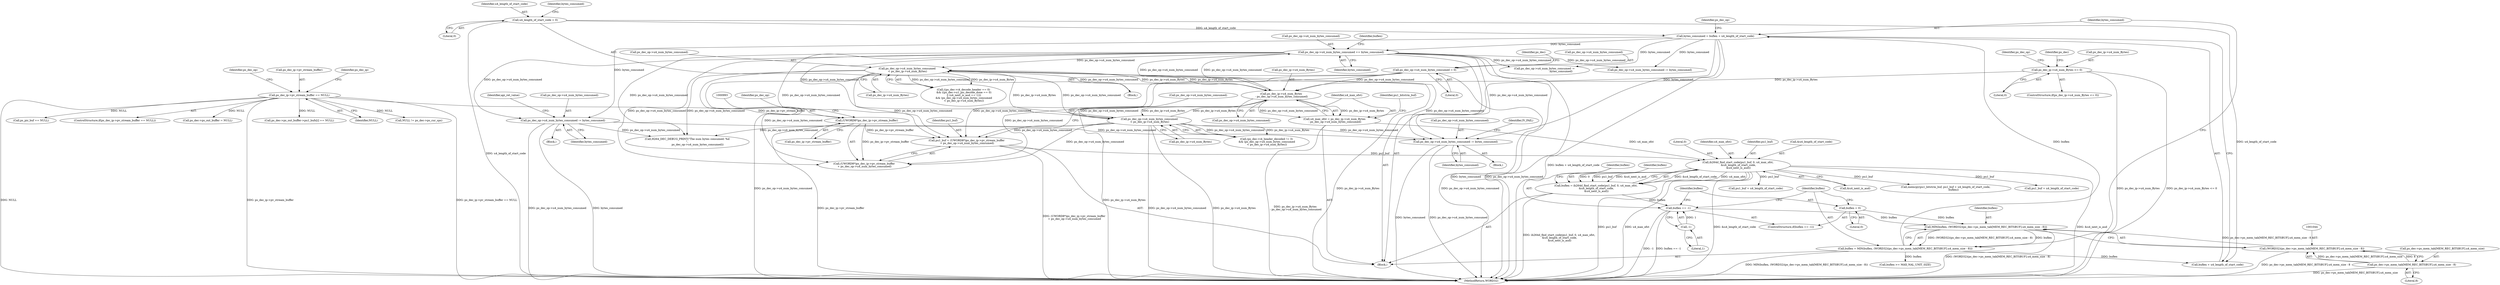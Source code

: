 digraph "0_Android_494561291a503840f385fbcd11d9bc5f4dc502b8@pointer" {
"1001624" [label="(Call,ps_dec_op->u4_num_bytes_consumed -= bytes_consumed)"];
"1001054" [label="(Call,bytes_consumed = buflen + u4_length_of_start_code)"];
"1001039" [label="(Call,buflen = MIN(buflen, (WORD32)(ps_dec->ps_mem_tab[MEM_REC_BITSBUF].u4_mem_size - 8)))"];
"1001041" [label="(Call,MIN(buflen, (WORD32)(ps_dec->ps_mem_tab[MEM_REC_BITSBUF].u4_mem_size - 8)))"];
"1001032" [label="(Call,buflen == -1)"];
"1001021" [label="(Call,buflen = ih264d_find_start_code(pu1_buf, 0, u4_max_ofst,\n &u4_length_of_start_code,\n &u4_next_is_aud))"];
"1001023" [label="(Call,ih264d_find_start_code(pu1_buf, 0, u4_max_ofst,\n &u4_length_of_start_code,\n &u4_next_is_aud))"];
"1000989" [label="(Call,pu1_buf = (UWORD8*)ps_dec_ip->pv_stream_buffer\n + ps_dec_op->u4_num_bytes_consumed)"];
"1000992" [label="(Call,(UWORD8*)ps_dec_ip->pv_stream_buffer)"];
"1000267" [label="(Call,ps_dec_ip->pv_stream_buffer == NULL)"];
"1001461" [label="(Call,ps_dec_op->u4_num_bytes_consumed\n < ps_dec_ip->u4_num_Bytes)"];
"1001436" [label="(Call,ps_dec_op->u4_num_bytes_consumed\n < ps_dec_ip->u4_num_Bytes)"];
"1001059" [label="(Call,ps_dec_op->u4_num_bytes_consumed += bytes_consumed)"];
"1001002" [label="(Call,ps_dec_ip->u4_num_Bytes\n - ps_dec_op->u4_num_bytes_consumed)"];
"1000288" [label="(Call,ps_dec_ip->u4_num_Bytes <= 0)"];
"1000313" [label="(Call,ps_dec_op->u4_num_bytes_consumed = 0)"];
"1001000" [label="(Call,u4_max_ofst = ps_dec_ip->u4_num_Bytes\n - ps_dec_op->u4_num_bytes_consumed)"];
"1001034" [label="(Call,-1)"];
"1001036" [label="(Call,buflen = 0)"];
"1001043" [label="(Call,(WORD32)(ps_dec->ps_mem_tab[MEM_REC_BITSBUF].u4_mem_size - 8))"];
"1001045" [label="(Call,ps_dec->ps_mem_tab[MEM_REC_BITSBUF].u4_mem_size - 8)"];
"1000173" [label="(Call,u4_length_of_start_code = 0)"];
"1001358" [label="(Call,ps_dec_op->u4_num_bytes_consumed -= bytes_consumed)"];
"1001628" [label="(Identifier,bytes_consumed)"];
"1000275" [label="(Identifier,ps_dec_op)"];
"1001053" [label="(Literal,8)"];
"1001031" [label="(ControlStructure,if(buflen == -1))"];
"1001630" [label="(Identifier,IV_FAIL)"];
"1001027" [label="(Call,&u4_length_of_start_code)"];
"1001445" [label="(Call,((ps_dec->i4_decode_header == 0)\n && ((ps_dec->u1_pic_decode_done == 0)\n || (u4_next_is_aud == 1)))\n && (ps_dec_op->u4_num_bytes_consumed\n < ps_dec_ip->u4_num_Bytes))"];
"1001462" [label="(Call,ps_dec_op->u4_num_bytes_consumed)"];
"1001003" [label="(Call,ps_dec_ip->u4_num_Bytes)"];
"1001006" [label="(Call,ps_dec_op->u4_num_bytes_consumed)"];
"1001147" [label="(Call,pu1_buf + u4_length_of_start_code)"];
"1000994" [label="(Call,ps_dec_ip->pv_stream_buffer)"];
"1000175" [label="(Literal,0)"];
"1000268" [label="(Call,ps_dec_ip->pv_stream_buffer)"];
"1001430" [label="(Call,(ps_dec->i4_header_decoded != 3)\n && (ps_dec_op->u4_num_bytes_consumed\n < ps_dec_ip->u4_num_Bytes))"];
"1001029" [label="(Call,&u4_next_is_aud)"];
"1001001" [label="(Identifier,u4_max_ofst)"];
"1001221" [label="(Call,memcpy(pu1_bitstrm_buf, pu1_buf + u4_length_of_start_code,\n                   buflen))"];
"1001023" [label="(Call,ih264d_find_start_code(pu1_buf, 0, u4_max_ofst,\n &u4_length_of_start_code,\n &u4_next_is_aud))"];
"1001010" [label="(Identifier,pu1_bitstrm_buf)"];
"1000991" [label="(Call,(UWORD8*)ps_dec_ip->pv_stream_buffer\n + ps_dec_op->u4_num_bytes_consumed)"];
"1000173" [label="(Call,u4_length_of_start_code = 0)"];
"1001357" [label="(Block,)"];
"1001623" [label="(Block,)"];
"1001440" [label="(Call,ps_dec_ip->u4_num_Bytes)"];
"1001066" [label="(Identifier,buflen)"];
"1001021" [label="(Call,buflen = ih264d_find_start_code(pu1_buf, 0, u4_max_ofst,\n &u4_length_of_start_code,\n &u4_next_is_aud))"];
"1001358" [label="(Call,ps_dec_op->u4_num_bytes_consumed -= bytes_consumed)"];
"1001060" [label="(Call,ps_dec_op->u4_num_bytes_consumed)"];
"1000418" [label="(Call,ps_dec->ps_out_buffer->pu1_bufs[i] == NULL)"];
"1001055" [label="(Identifier,bytes_consumed)"];
"1002143" [label="(Call,NULL != ps_dec->ps_cur_sps)"];
"1001033" [label="(Identifier,buflen)"];
"1000153" [label="(Block,)"];
"1000635" [label="(Call,ps_pic_buf == NULL)"];
"1000287" [label="(ControlStructure,if(ps_dec_ip->u4_num_Bytes <= 0))"];
"1001036" [label="(Call,buflen = 0)"];
"1001054" [label="(Call,bytes_consumed = buflen + u4_length_of_start_code)"];
"1001037" [label="(Identifier,buflen)"];
"1001002" [label="(Call,ps_dec_ip->u4_num_Bytes\n - ps_dec_op->u4_num_bytes_consumed)"];
"1001223" [label="(Call,pu1_buf + u4_length_of_start_code)"];
"1001039" [label="(Call,buflen = MIN(buflen, (WORD32)(ps_dec->ps_mem_tab[MEM_REC_BITSBUF].u4_mem_size - 8)))"];
"1001046" [label="(Call,ps_dec->ps_mem_tab[MEM_REC_BITSBUF].u4_mem_size)"];
"1001063" [label="(Identifier,bytes_consumed)"];
"1001625" [label="(Call,ps_dec_op->u4_num_bytes_consumed)"];
"1000267" [label="(Call,ps_dec_ip->pv_stream_buffer == NULL)"];
"1001624" [label="(Call,ps_dec_op->u4_num_bytes_consumed -= bytes_consumed)"];
"1001381" [label="(Call,ps_dec_op->u4_num_bytes_consumed -= bytes_consumed)"];
"1000314" [label="(Call,ps_dec_op->u4_num_bytes_consumed)"];
"1001061" [label="(Identifier,ps_dec_op)"];
"1001025" [label="(Literal,0)"];
"1001172" [label="(Call,ps_dec_op->u4_num_bytes_consumed -=\n                                        bytes_consumed)"];
"1000998" [label="(Identifier,ps_dec_op)"];
"1000292" [label="(Literal,0)"];
"1001364" [label="(Identifier,api_ret_value)"];
"1000266" [label="(ControlStructure,if(ps_dec_ip->pv_stream_buffer == NULL))"];
"1001362" [label="(Identifier,bytes_consumed)"];
"1000318" [label="(Call,ps_dec->ps_out_buffer = NULL)"];
"1000290" [label="(Identifier,ps_dec_ip)"];
"1001026" [label="(Identifier,u4_max_ofst)"];
"1001024" [label="(Identifier,pu1_buf)"];
"1000271" [label="(Identifier,NULL)"];
"1001045" [label="(Call,ps_dec->ps_mem_tab[MEM_REC_BITSBUF].u4_mem_size - 8)"];
"1000988" [label="(Block,)"];
"1000989" [label="(Call,pu1_buf = (UWORD8*)ps_dec_ip->pv_stream_buffer\n + ps_dec_op->u4_num_bytes_consumed)"];
"1000990" [label="(Identifier,pu1_buf)"];
"1001022" [label="(Identifier,buflen)"];
"1001056" [label="(Call,buflen + u4_length_of_start_code)"];
"1001041" [label="(Call,MIN(buflen, (WORD32)(ps_dec->ps_mem_tab[MEM_REC_BITSBUF].u4_mem_size - 8)))"];
"1000320" [label="(Identifier,ps_dec)"];
"1001000" [label="(Call,u4_max_ofst = ps_dec_ip->u4_num_Bytes\n - ps_dec_op->u4_num_bytes_consumed)"];
"1000992" [label="(Call,(UWORD8*)ps_dec_ip->pv_stream_buffer)"];
"1000288" [label="(Call,ps_dec_ip->u4_num_Bytes <= 0)"];
"1000289" [label="(Call,ps_dec_ip->u4_num_Bytes)"];
"1000313" [label="(Call,ps_dec_op->u4_num_bytes_consumed = 0)"];
"1001042" [label="(Identifier,buflen)"];
"1002185" [label="(MethodReturn,WORD32)"];
"1000296" [label="(Identifier,ps_dec_op)"];
"1000174" [label="(Identifier,u4_length_of_start_code)"];
"1001043" [label="(Call,(WORD32)(ps_dec->ps_mem_tab[MEM_REC_BITSBUF].u4_mem_size - 8))"];
"1001040" [label="(Identifier,buflen)"];
"1002178" [label="(Call,H264_DEC_DEBUG_PRINT(\"The num bytes consumed: %d\n\",\n                         ps_dec_op->u4_num_bytes_consumed))"];
"1001065" [label="(Call,buflen >= MAX_NAL_UNIT_SIZE)"];
"1000178" [label="(Identifier,bytes_consumed)"];
"1001059" [label="(Call,ps_dec_op->u4_num_bytes_consumed += bytes_consumed)"];
"1001038" [label="(Literal,0)"];
"1001436" [label="(Call,ps_dec_op->u4_num_bytes_consumed\n < ps_dec_ip->u4_num_Bytes)"];
"1001359" [label="(Call,ps_dec_op->u4_num_bytes_consumed)"];
"1001437" [label="(Call,ps_dec_op->u4_num_bytes_consumed)"];
"1000317" [label="(Literal,0)"];
"1001461" [label="(Call,ps_dec_op->u4_num_bytes_consumed\n < ps_dec_ip->u4_num_Bytes)"];
"1001034" [label="(Call,-1)"];
"1001465" [label="(Call,ps_dec_ip->u4_num_Bytes)"];
"1001032" [label="(Call,buflen == -1)"];
"1001035" [label="(Literal,1)"];
"1000310" [label="(Identifier,ps_dec)"];
"1001624" -> "1001623"  [label="AST: "];
"1001624" -> "1001628"  [label="CFG: "];
"1001625" -> "1001624"  [label="AST: "];
"1001628" -> "1001624"  [label="AST: "];
"1001630" -> "1001624"  [label="CFG: "];
"1001624" -> "1002185"  [label="DDG: bytes_consumed"];
"1001624" -> "1002185"  [label="DDG: ps_dec_op->u4_num_bytes_consumed"];
"1001054" -> "1001624"  [label="DDG: bytes_consumed"];
"1001461" -> "1001624"  [label="DDG: ps_dec_op->u4_num_bytes_consumed"];
"1001436" -> "1001624"  [label="DDG: ps_dec_op->u4_num_bytes_consumed"];
"1001358" -> "1001624"  [label="DDG: ps_dec_op->u4_num_bytes_consumed"];
"1001059" -> "1001624"  [label="DDG: ps_dec_op->u4_num_bytes_consumed"];
"1001054" -> "1000988"  [label="AST: "];
"1001054" -> "1001056"  [label="CFG: "];
"1001055" -> "1001054"  [label="AST: "];
"1001056" -> "1001054"  [label="AST: "];
"1001061" -> "1001054"  [label="CFG: "];
"1001054" -> "1002185"  [label="DDG: buflen + u4_length_of_start_code"];
"1001039" -> "1001054"  [label="DDG: buflen"];
"1000173" -> "1001054"  [label="DDG: u4_length_of_start_code"];
"1001054" -> "1001059"  [label="DDG: bytes_consumed"];
"1001054" -> "1001172"  [label="DDG: bytes_consumed"];
"1001054" -> "1001358"  [label="DDG: bytes_consumed"];
"1001054" -> "1001381"  [label="DDG: bytes_consumed"];
"1001039" -> "1000988"  [label="AST: "];
"1001039" -> "1001041"  [label="CFG: "];
"1001040" -> "1001039"  [label="AST: "];
"1001041" -> "1001039"  [label="AST: "];
"1001055" -> "1001039"  [label="CFG: "];
"1001039" -> "1002185"  [label="DDG: MIN(buflen, (WORD32)(ps_dec->ps_mem_tab[MEM_REC_BITSBUF].u4_mem_size - 8))"];
"1001041" -> "1001039"  [label="DDG: buflen"];
"1001041" -> "1001039"  [label="DDG: (WORD32)(ps_dec->ps_mem_tab[MEM_REC_BITSBUF].u4_mem_size - 8)"];
"1001039" -> "1001056"  [label="DDG: buflen"];
"1001039" -> "1001065"  [label="DDG: buflen"];
"1001041" -> "1001043"  [label="CFG: "];
"1001042" -> "1001041"  [label="AST: "];
"1001043" -> "1001041"  [label="AST: "];
"1001041" -> "1002185"  [label="DDG: (WORD32)(ps_dec->ps_mem_tab[MEM_REC_BITSBUF].u4_mem_size - 8)"];
"1001032" -> "1001041"  [label="DDG: buflen"];
"1001036" -> "1001041"  [label="DDG: buflen"];
"1001043" -> "1001041"  [label="DDG: ps_dec->ps_mem_tab[MEM_REC_BITSBUF].u4_mem_size - 8"];
"1001032" -> "1001031"  [label="AST: "];
"1001032" -> "1001034"  [label="CFG: "];
"1001033" -> "1001032"  [label="AST: "];
"1001034" -> "1001032"  [label="AST: "];
"1001037" -> "1001032"  [label="CFG: "];
"1001040" -> "1001032"  [label="CFG: "];
"1001032" -> "1002185"  [label="DDG: buflen == -1"];
"1001032" -> "1002185"  [label="DDG: -1"];
"1001021" -> "1001032"  [label="DDG: buflen"];
"1001034" -> "1001032"  [label="DDG: 1"];
"1001021" -> "1000988"  [label="AST: "];
"1001021" -> "1001023"  [label="CFG: "];
"1001022" -> "1001021"  [label="AST: "];
"1001023" -> "1001021"  [label="AST: "];
"1001033" -> "1001021"  [label="CFG: "];
"1001021" -> "1002185"  [label="DDG: ih264d_find_start_code(pu1_buf, 0, u4_max_ofst,\n &u4_length_of_start_code,\n &u4_next_is_aud)"];
"1001023" -> "1001021"  [label="DDG: &u4_length_of_start_code"];
"1001023" -> "1001021"  [label="DDG: u4_max_ofst"];
"1001023" -> "1001021"  [label="DDG: 0"];
"1001023" -> "1001021"  [label="DDG: pu1_buf"];
"1001023" -> "1001021"  [label="DDG: &u4_next_is_aud"];
"1001023" -> "1001029"  [label="CFG: "];
"1001024" -> "1001023"  [label="AST: "];
"1001025" -> "1001023"  [label="AST: "];
"1001026" -> "1001023"  [label="AST: "];
"1001027" -> "1001023"  [label="AST: "];
"1001029" -> "1001023"  [label="AST: "];
"1001023" -> "1002185"  [label="DDG: pu1_buf"];
"1001023" -> "1002185"  [label="DDG: u4_max_ofst"];
"1001023" -> "1002185"  [label="DDG: &u4_length_of_start_code"];
"1001023" -> "1002185"  [label="DDG: &u4_next_is_aud"];
"1000989" -> "1001023"  [label="DDG: pu1_buf"];
"1001000" -> "1001023"  [label="DDG: u4_max_ofst"];
"1001023" -> "1001147"  [label="DDG: pu1_buf"];
"1001023" -> "1001221"  [label="DDG: pu1_buf"];
"1001023" -> "1001223"  [label="DDG: pu1_buf"];
"1000989" -> "1000988"  [label="AST: "];
"1000989" -> "1000991"  [label="CFG: "];
"1000990" -> "1000989"  [label="AST: "];
"1000991" -> "1000989"  [label="AST: "];
"1001001" -> "1000989"  [label="CFG: "];
"1000989" -> "1002185"  [label="DDG: (UWORD8*)ps_dec_ip->pv_stream_buffer\n + ps_dec_op->u4_num_bytes_consumed"];
"1000992" -> "1000989"  [label="DDG: ps_dec_ip->pv_stream_buffer"];
"1001461" -> "1000989"  [label="DDG: ps_dec_op->u4_num_bytes_consumed"];
"1001436" -> "1000989"  [label="DDG: ps_dec_op->u4_num_bytes_consumed"];
"1001059" -> "1000989"  [label="DDG: ps_dec_op->u4_num_bytes_consumed"];
"1000313" -> "1000989"  [label="DDG: ps_dec_op->u4_num_bytes_consumed"];
"1000992" -> "1000991"  [label="AST: "];
"1000992" -> "1000994"  [label="CFG: "];
"1000993" -> "1000992"  [label="AST: "];
"1000994" -> "1000992"  [label="AST: "];
"1000998" -> "1000992"  [label="CFG: "];
"1000992" -> "1002185"  [label="DDG: ps_dec_ip->pv_stream_buffer"];
"1000992" -> "1000991"  [label="DDG: ps_dec_ip->pv_stream_buffer"];
"1000267" -> "1000992"  [label="DDG: ps_dec_ip->pv_stream_buffer"];
"1000267" -> "1000266"  [label="AST: "];
"1000267" -> "1000271"  [label="CFG: "];
"1000268" -> "1000267"  [label="AST: "];
"1000271" -> "1000267"  [label="AST: "];
"1000275" -> "1000267"  [label="CFG: "];
"1000290" -> "1000267"  [label="CFG: "];
"1000267" -> "1002185"  [label="DDG: ps_dec_ip->pv_stream_buffer"];
"1000267" -> "1002185"  [label="DDG: ps_dec_ip->pv_stream_buffer == NULL"];
"1000267" -> "1002185"  [label="DDG: NULL"];
"1000267" -> "1000318"  [label="DDG: NULL"];
"1000267" -> "1000418"  [label="DDG: NULL"];
"1000267" -> "1000635"  [label="DDG: NULL"];
"1000267" -> "1002143"  [label="DDG: NULL"];
"1001461" -> "1001445"  [label="AST: "];
"1001461" -> "1001465"  [label="CFG: "];
"1001462" -> "1001461"  [label="AST: "];
"1001465" -> "1001461"  [label="AST: "];
"1001445" -> "1001461"  [label="CFG: "];
"1001461" -> "1002185"  [label="DDG: ps_dec_op->u4_num_bytes_consumed"];
"1001461" -> "1002185"  [label="DDG: ps_dec_ip->u4_num_Bytes"];
"1001461" -> "1000991"  [label="DDG: ps_dec_op->u4_num_bytes_consumed"];
"1001461" -> "1001002"  [label="DDG: ps_dec_ip->u4_num_Bytes"];
"1001461" -> "1001002"  [label="DDG: ps_dec_op->u4_num_bytes_consumed"];
"1001461" -> "1001445"  [label="DDG: ps_dec_op->u4_num_bytes_consumed"];
"1001461" -> "1001445"  [label="DDG: ps_dec_ip->u4_num_Bytes"];
"1001436" -> "1001461"  [label="DDG: ps_dec_op->u4_num_bytes_consumed"];
"1001436" -> "1001461"  [label="DDG: ps_dec_ip->u4_num_Bytes"];
"1001059" -> "1001461"  [label="DDG: ps_dec_op->u4_num_bytes_consumed"];
"1001002" -> "1001461"  [label="DDG: ps_dec_ip->u4_num_Bytes"];
"1001461" -> "1002178"  [label="DDG: ps_dec_op->u4_num_bytes_consumed"];
"1001436" -> "1001430"  [label="AST: "];
"1001436" -> "1001440"  [label="CFG: "];
"1001437" -> "1001436"  [label="AST: "];
"1001440" -> "1001436"  [label="AST: "];
"1001430" -> "1001436"  [label="CFG: "];
"1001436" -> "1002185"  [label="DDG: ps_dec_ip->u4_num_Bytes"];
"1001436" -> "1002185"  [label="DDG: ps_dec_op->u4_num_bytes_consumed"];
"1001436" -> "1000991"  [label="DDG: ps_dec_op->u4_num_bytes_consumed"];
"1001436" -> "1001002"  [label="DDG: ps_dec_ip->u4_num_Bytes"];
"1001436" -> "1001002"  [label="DDG: ps_dec_op->u4_num_bytes_consumed"];
"1001436" -> "1001430"  [label="DDG: ps_dec_op->u4_num_bytes_consumed"];
"1001436" -> "1001430"  [label="DDG: ps_dec_ip->u4_num_Bytes"];
"1001059" -> "1001436"  [label="DDG: ps_dec_op->u4_num_bytes_consumed"];
"1001002" -> "1001436"  [label="DDG: ps_dec_ip->u4_num_Bytes"];
"1001436" -> "1002178"  [label="DDG: ps_dec_op->u4_num_bytes_consumed"];
"1001059" -> "1000988"  [label="AST: "];
"1001059" -> "1001063"  [label="CFG: "];
"1001060" -> "1001059"  [label="AST: "];
"1001063" -> "1001059"  [label="AST: "];
"1001066" -> "1001059"  [label="CFG: "];
"1001059" -> "1002185"  [label="DDG: bytes_consumed"];
"1001059" -> "1002185"  [label="DDG: ps_dec_op->u4_num_bytes_consumed"];
"1001059" -> "1000991"  [label="DDG: ps_dec_op->u4_num_bytes_consumed"];
"1001059" -> "1001002"  [label="DDG: ps_dec_op->u4_num_bytes_consumed"];
"1001002" -> "1001059"  [label="DDG: ps_dec_op->u4_num_bytes_consumed"];
"1001059" -> "1001172"  [label="DDG: ps_dec_op->u4_num_bytes_consumed"];
"1001059" -> "1001358"  [label="DDG: ps_dec_op->u4_num_bytes_consumed"];
"1001059" -> "1001381"  [label="DDG: ps_dec_op->u4_num_bytes_consumed"];
"1001059" -> "1002178"  [label="DDG: ps_dec_op->u4_num_bytes_consumed"];
"1001002" -> "1001000"  [label="AST: "];
"1001002" -> "1001006"  [label="CFG: "];
"1001003" -> "1001002"  [label="AST: "];
"1001006" -> "1001002"  [label="AST: "];
"1001000" -> "1001002"  [label="CFG: "];
"1001002" -> "1002185"  [label="DDG: ps_dec_ip->u4_num_Bytes"];
"1001002" -> "1001000"  [label="DDG: ps_dec_ip->u4_num_Bytes"];
"1001002" -> "1001000"  [label="DDG: ps_dec_op->u4_num_bytes_consumed"];
"1000288" -> "1001002"  [label="DDG: ps_dec_ip->u4_num_Bytes"];
"1000313" -> "1001002"  [label="DDG: ps_dec_op->u4_num_bytes_consumed"];
"1000288" -> "1000287"  [label="AST: "];
"1000288" -> "1000292"  [label="CFG: "];
"1000289" -> "1000288"  [label="AST: "];
"1000292" -> "1000288"  [label="AST: "];
"1000296" -> "1000288"  [label="CFG: "];
"1000310" -> "1000288"  [label="CFG: "];
"1000288" -> "1002185"  [label="DDG: ps_dec_ip->u4_num_Bytes"];
"1000288" -> "1002185"  [label="DDG: ps_dec_ip->u4_num_Bytes <= 0"];
"1000313" -> "1000153"  [label="AST: "];
"1000313" -> "1000317"  [label="CFG: "];
"1000314" -> "1000313"  [label="AST: "];
"1000317" -> "1000313"  [label="AST: "];
"1000320" -> "1000313"  [label="CFG: "];
"1000313" -> "1002185"  [label="DDG: ps_dec_op->u4_num_bytes_consumed"];
"1000313" -> "1000991"  [label="DDG: ps_dec_op->u4_num_bytes_consumed"];
"1001000" -> "1000988"  [label="AST: "];
"1001001" -> "1001000"  [label="AST: "];
"1001010" -> "1001000"  [label="CFG: "];
"1001000" -> "1002185"  [label="DDG: ps_dec_ip->u4_num_Bytes\n - ps_dec_op->u4_num_bytes_consumed"];
"1001034" -> "1001035"  [label="CFG: "];
"1001035" -> "1001034"  [label="AST: "];
"1001036" -> "1001031"  [label="AST: "];
"1001036" -> "1001038"  [label="CFG: "];
"1001037" -> "1001036"  [label="AST: "];
"1001038" -> "1001036"  [label="AST: "];
"1001040" -> "1001036"  [label="CFG: "];
"1001043" -> "1001045"  [label="CFG: "];
"1001044" -> "1001043"  [label="AST: "];
"1001045" -> "1001043"  [label="AST: "];
"1001043" -> "1002185"  [label="DDG: ps_dec->ps_mem_tab[MEM_REC_BITSBUF].u4_mem_size - 8"];
"1001045" -> "1001043"  [label="DDG: ps_dec->ps_mem_tab[MEM_REC_BITSBUF].u4_mem_size"];
"1001045" -> "1001043"  [label="DDG: 8"];
"1001045" -> "1001053"  [label="CFG: "];
"1001046" -> "1001045"  [label="AST: "];
"1001053" -> "1001045"  [label="AST: "];
"1001045" -> "1002185"  [label="DDG: ps_dec->ps_mem_tab[MEM_REC_BITSBUF].u4_mem_size"];
"1000173" -> "1000153"  [label="AST: "];
"1000173" -> "1000175"  [label="CFG: "];
"1000174" -> "1000173"  [label="AST: "];
"1000175" -> "1000173"  [label="AST: "];
"1000178" -> "1000173"  [label="CFG: "];
"1000173" -> "1002185"  [label="DDG: u4_length_of_start_code"];
"1000173" -> "1001056"  [label="DDG: u4_length_of_start_code"];
"1001358" -> "1001357"  [label="AST: "];
"1001358" -> "1001362"  [label="CFG: "];
"1001359" -> "1001358"  [label="AST: "];
"1001362" -> "1001358"  [label="AST: "];
"1001364" -> "1001358"  [label="CFG: "];
"1001358" -> "1002185"  [label="DDG: ps_dec_op->u4_num_bytes_consumed"];
"1001358" -> "1002185"  [label="DDG: bytes_consumed"];
"1001358" -> "1002178"  [label="DDG: ps_dec_op->u4_num_bytes_consumed"];
}
